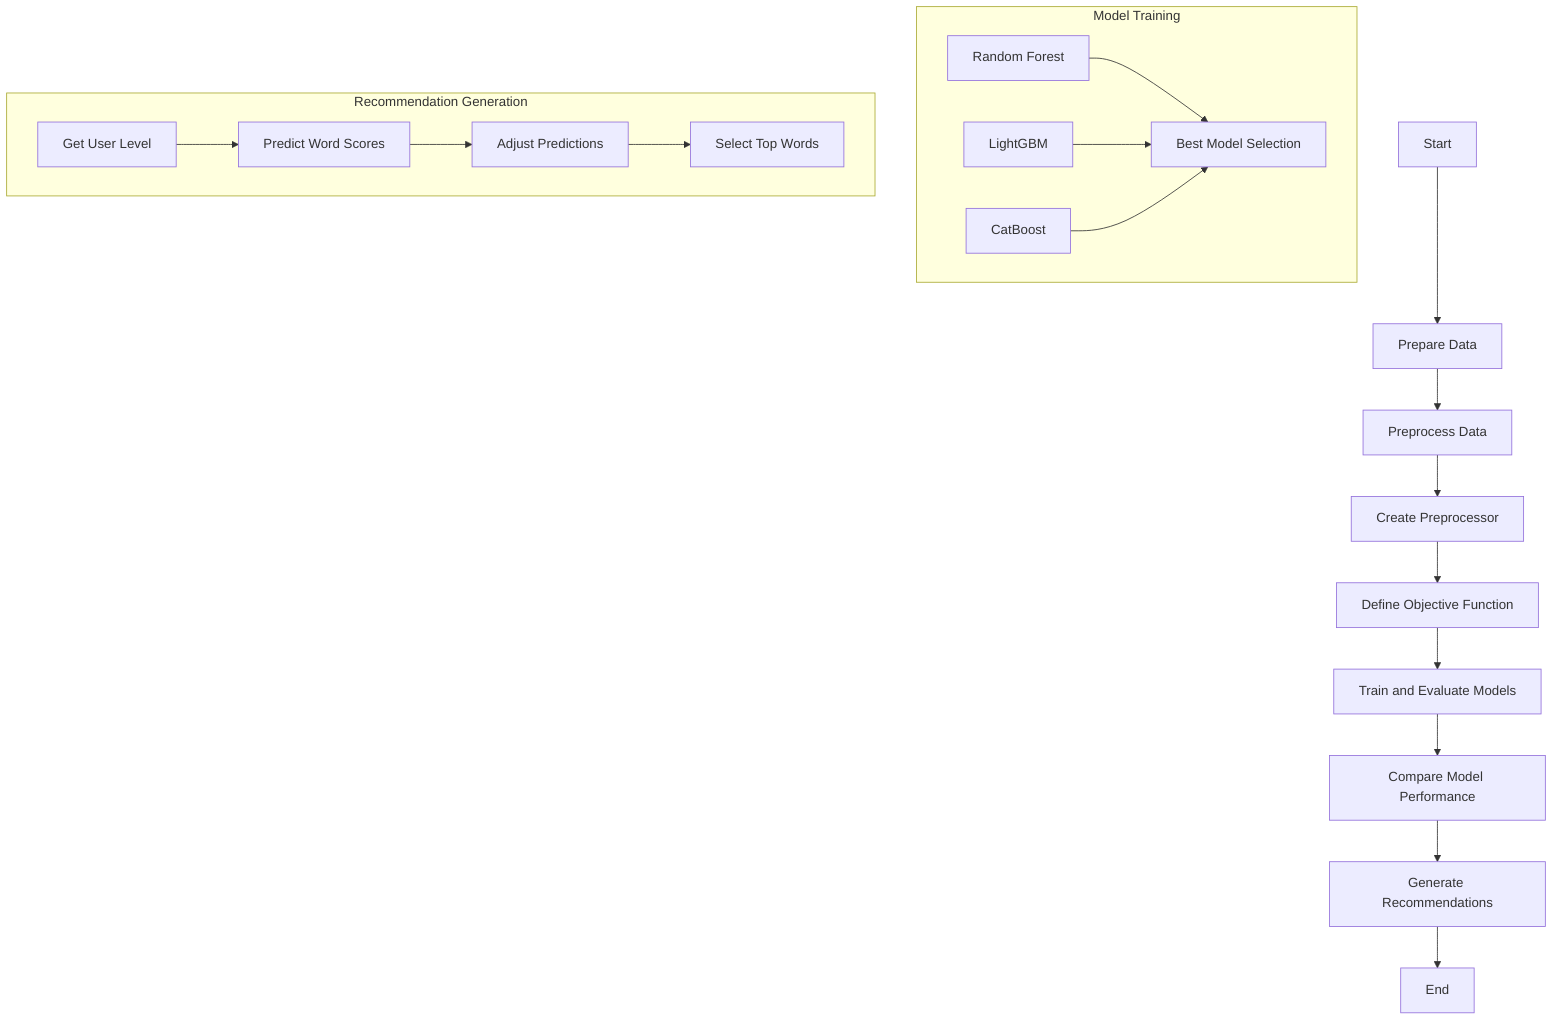 graph TD
    A[Start] --> B[Prepare Data]
    B --> C[Preprocess Data]
    C --> D[Create Preprocessor]
    D --> E[Define Objective Function]
    E --> F[Train and Evaluate Models]
    F --> G[Compare Model Performance]
    G --> H[Generate Recommendations]
    H --> I[End]

    subgraph Model Training
        F1[Random Forest] --> F4[Best Model Selection]
        F2[LightGBM] --> F4
        F3[CatBoost] --> F4
    end

    subgraph Recommendation Generation
        H1[Get User Level] --> H2[Predict Word Scores]
        H2 --> H3[Adjust Predictions]
        H3 --> H4[Select Top Words]
    end